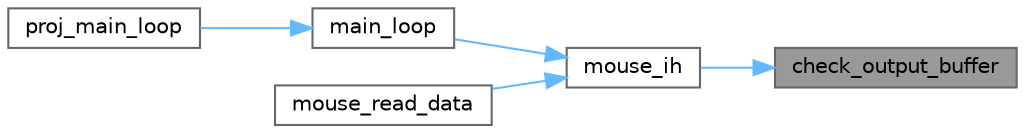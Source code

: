 digraph "check_output_buffer"
{
 // LATEX_PDF_SIZE
  bgcolor="transparent";
  edge [fontname=Helvetica,fontsize=10,labelfontname=Helvetica,labelfontsize=10];
  node [fontname=Helvetica,fontsize=10,shape=box,height=0.2,width=0.4];
  rankdir="RL";
  Node1 [label="check_output_buffer",height=0.2,width=0.4,color="gray40", fillcolor="grey60", style="filled", fontcolor="black",tooltip="This function checks the mouse output buffer."];
  Node1 -> Node2 [dir="back",color="steelblue1",style="solid"];
  Node2 [label="mouse_ih",height=0.2,width=0.4,color="grey40", fillcolor="white", style="filled",URL="$mouse_8c.html#a210374b50462acdedab00df64d5cea3c",tooltip="Mouse's input handler."];
  Node2 -> Node3 [dir="back",color="steelblue1",style="solid"];
  Node3 [label="main_loop",height=0.2,width=0.4,color="grey40", fillcolor="white", style="filled",URL="$int__manager_8c.html#a24285aea4a27f96c321b2628788e9a57",tooltip="Main loop of the system. This function enters the main loop of the system and continuously waits for ..."];
  Node3 -> Node4 [dir="back",color="steelblue1",style="solid"];
  Node4 [label="proj_main_loop",height=0.2,width=0.4,color="grey40", fillcolor="white", style="filled",URL="$main_8c.html#a2a16f651eccbd248e1ad3b3b924b143b",tooltip=" "];
  Node2 -> Node5 [dir="back",color="steelblue1",style="solid"];
  Node5 [label="mouse_read_data",height=0.2,width=0.4,color="grey40", fillcolor="white", style="filled",URL="$mouse_8c.html#a8ede930d34433ca1e2cce6990d7a9898",tooltip="This function reads data from the mouse device."];
}
